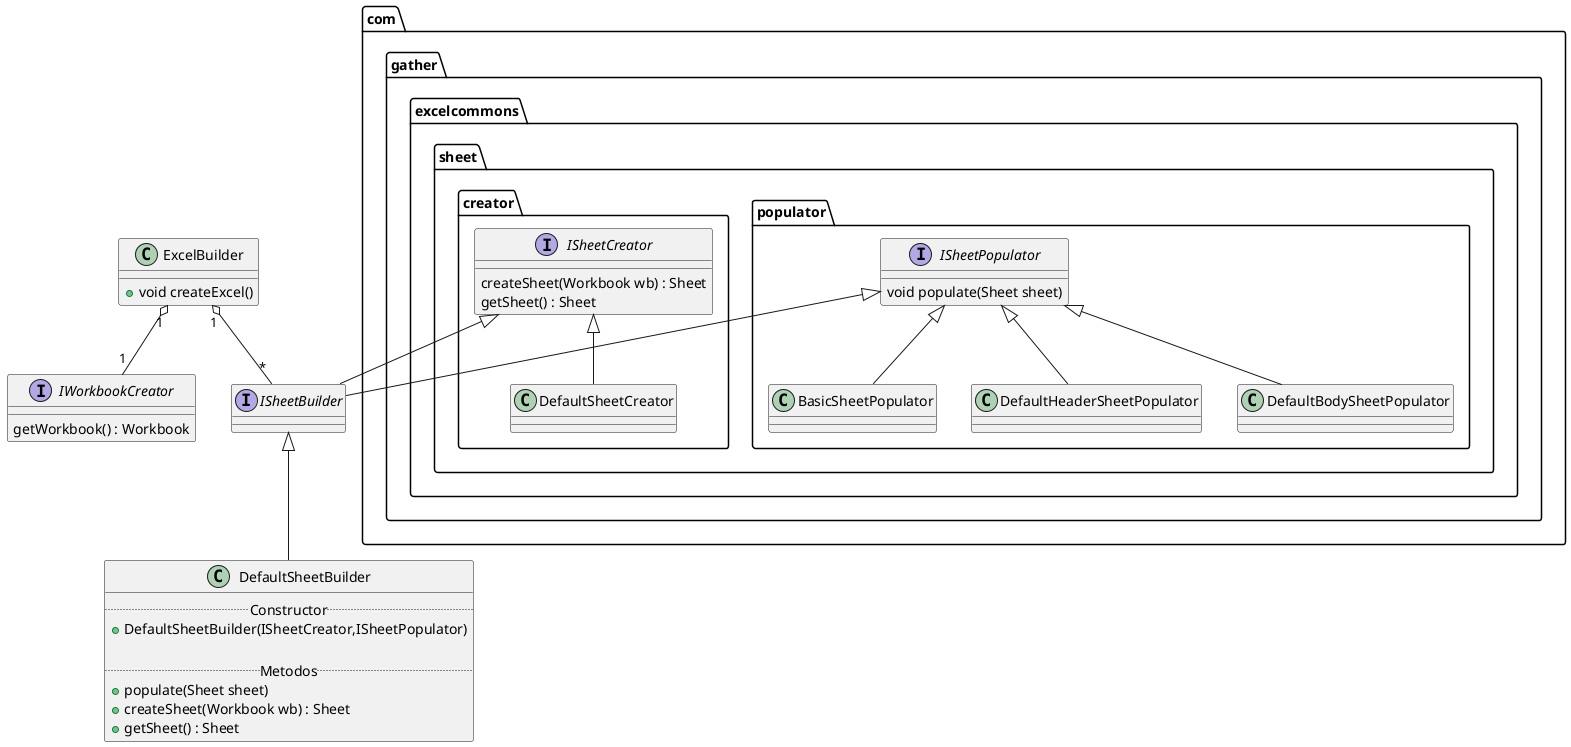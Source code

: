 @startuml

class ExcelBuilder{
    +{method} void createExcel()
}

class DefaultSheetBuilder{
    ..Constructor..
    +DefaultSheetBuilder(ISheetCreator,ISheetPopulator)

    ..Metodos..
    +{method} populate(Sheet sheet)
    +{method} createSheet(Workbook wb) : Sheet
    +{method} getSheet() : Sheet
}

interface IWorkbookCreator {
    {method} getWorkbook() : Workbook
}

interface ISheetBuilder {
}

ExcelBuilder "1" o-- "1" IWorkbookCreator
ExcelBuilder "1" o-- "*" ISheetBuilder
ISheetBuilder   <|-- DefaultSheetBuilder

package "com.gather.excelcommons.sheet.populator" {

    interface ISheetPopulator {
        void populate(Sheet sheet)
    }

    ISheetPopulator <|-- ISheetBuilder
    ISheetPopulator <|-- BasicSheetPopulator
    ISheetPopulator <|-- DefaultHeaderSheetPopulator
    ISheetPopulator <|-- DefaultBodySheetPopulator
}

package "com.gather.excelcommons.sheet.creator" {
    interface ISheetCreator {
        {method} createSheet(Workbook wb) : Sheet
        {method} getSheet() : Sheet
    }

    ISheetCreator   <|-- ISheetBuilder
    ISheetCreator   <|-- DefaultSheetCreator
}


@enduml